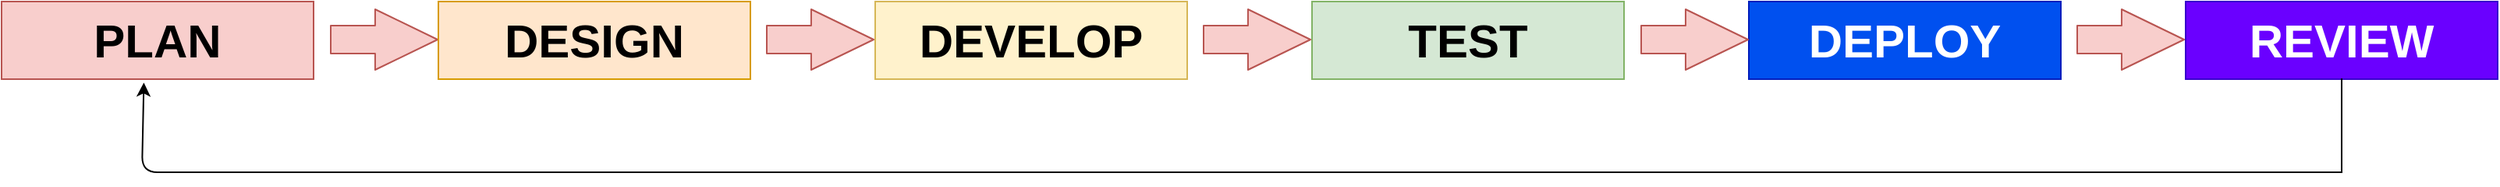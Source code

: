 <mxfile version="14.9.1" type="github">
  <diagram id="L_tTZrFMTl1hU7VAeVCe" name="Page-1">
    <mxGraphModel dx="1826" dy="619" grid="1" gridSize="10" guides="1" tooltips="1" connect="1" arrows="1" fold="1" page="1" pageScale="1" pageWidth="850" pageHeight="1100" math="0" shadow="0">
      <root>
        <mxCell id="0" />
        <mxCell id="1" parent="0" />
        <mxCell id="daMFhkPjkZNCRuurzn6w-1" value="&lt;span style=&quot;font-size: 30px&quot;&gt;&lt;b&gt;PLAN&lt;/b&gt;&lt;/span&gt;" style="rounded=0;whiteSpace=wrap;html=1;fillColor=#f8cecc;strokeColor=#b85450;" parent="1" vertex="1">
          <mxGeometry x="-850" y="330" width="200" height="50" as="geometry" />
        </mxCell>
        <mxCell id="LBmZcA2ltCLp7GCmORuJ-1" value="" style="shape=flexArrow;endArrow=classic;html=1;width=18;endSize=13.01;fillColor=#f8cecc;strokeColor=#b85450;" parent="1" edge="1">
          <mxGeometry width="50" height="50" relative="1" as="geometry">
            <mxPoint x="-639.5" y="354.5" as="sourcePoint" />
            <mxPoint x="-570" y="354.5" as="targetPoint" />
          </mxGeometry>
        </mxCell>
        <mxCell id="LBmZcA2ltCLp7GCmORuJ-5" value="" style="shape=flexArrow;endArrow=classic;html=1;width=18;endSize=13.01;fillColor=#f8cecc;strokeColor=#b85450;" parent="1" edge="1">
          <mxGeometry width="50" height="50" relative="1" as="geometry">
            <mxPoint x="-360.0" y="354.5" as="sourcePoint" />
            <mxPoint x="-290.5" y="354.5" as="targetPoint" />
          </mxGeometry>
        </mxCell>
        <mxCell id="LBmZcA2ltCLp7GCmORuJ-6" value="" style="shape=flexArrow;endArrow=classic;html=1;width=18;endSize=13.01;fillColor=#f8cecc;strokeColor=#b85450;" parent="1" edge="1">
          <mxGeometry width="50" height="50" relative="1" as="geometry">
            <mxPoint x="-80.0" y="354.5" as="sourcePoint" />
            <mxPoint x="-10.5" y="354.5" as="targetPoint" />
          </mxGeometry>
        </mxCell>
        <mxCell id="LBmZcA2ltCLp7GCmORuJ-7" value="&lt;span style=&quot;font-size: 30px&quot;&gt;&lt;b&gt;DESIGN&lt;/b&gt;&lt;/span&gt;" style="rounded=0;whiteSpace=wrap;html=1;fillColor=#ffe6cc;strokeColor=#d79b00;" parent="1" vertex="1">
          <mxGeometry x="-570" y="330" width="200" height="50" as="geometry" />
        </mxCell>
        <mxCell id="LBmZcA2ltCLp7GCmORuJ-8" value="&lt;span style=&quot;font-size: 30px&quot;&gt;&lt;b&gt;DEVELOP&lt;/b&gt;&lt;/span&gt;" style="rounded=0;whiteSpace=wrap;html=1;fillColor=#fff2cc;strokeColor=#d6b656;" parent="1" vertex="1">
          <mxGeometry x="-290" y="330" width="200" height="50" as="geometry" />
        </mxCell>
        <mxCell id="LBmZcA2ltCLp7GCmORuJ-9" value="&lt;span style=&quot;font-size: 30px&quot;&gt;&lt;b&gt;TEST&lt;/b&gt;&lt;/span&gt;" style="rounded=0;whiteSpace=wrap;html=1;fillColor=#d5e8d4;strokeColor=#82b366;" parent="1" vertex="1">
          <mxGeometry x="-10" y="330" width="200" height="50" as="geometry" />
        </mxCell>
        <mxCell id="LBmZcA2ltCLp7GCmORuJ-10" value="&lt;span style=&quot;font-size: 30px&quot;&gt;&lt;b&gt;DEPLOY&lt;/b&gt;&lt;/span&gt;" style="rounded=0;whiteSpace=wrap;html=1;fillColor=#0050ef;strokeColor=#001DBC;fontColor=#ffffff;" parent="1" vertex="1">
          <mxGeometry x="270" y="330" width="200" height="50" as="geometry" />
        </mxCell>
        <mxCell id="LBmZcA2ltCLp7GCmORuJ-12" value="&lt;span style=&quot;font-size: 30px&quot;&gt;&lt;b&gt;REVIEW&lt;/b&gt;&lt;/span&gt;" style="rounded=0;whiteSpace=wrap;html=1;fillColor=#6a00ff;strokeColor=#3700CC;fontColor=#ffffff;" parent="1" vertex="1">
          <mxGeometry x="550" y="330" width="200" height="50" as="geometry" />
        </mxCell>
        <mxCell id="LBmZcA2ltCLp7GCmORuJ-14" value="" style="shape=flexArrow;endArrow=classic;html=1;width=18;endSize=13.01;fillColor=#f8cecc;strokeColor=#b85450;" parent="1" edge="1">
          <mxGeometry width="50" height="50" relative="1" as="geometry">
            <mxPoint x="480.0" y="354.5" as="sourcePoint" />
            <mxPoint x="549.5" y="354.5" as="targetPoint" />
          </mxGeometry>
        </mxCell>
        <mxCell id="LBmZcA2ltCLp7GCmORuJ-27" value="" style="shape=partialRectangle;whiteSpace=wrap;html=1;top=0;left=0;fillColor=none;" parent="1" vertex="1">
          <mxGeometry x="530" y="380" width="120" height="60" as="geometry" />
        </mxCell>
        <mxCell id="LBmZcA2ltCLp7GCmORuJ-28" value="" style="endArrow=classic;html=1;exitX=0;exitY=1;exitDx=0;exitDy=0;entryX=0.456;entryY=1.044;entryDx=0;entryDy=0;entryPerimeter=0;" parent="1" source="LBmZcA2ltCLp7GCmORuJ-27" target="daMFhkPjkZNCRuurzn6w-1" edge="1">
          <mxGeometry width="50" height="50" relative="1" as="geometry">
            <mxPoint x="310" y="520" as="sourcePoint" />
            <mxPoint x="-630" y="440" as="targetPoint" />
            <Array as="points">
              <mxPoint x="-760" y="440" />
            </Array>
          </mxGeometry>
        </mxCell>
        <mxCell id="6mWh7MITie991KnJmIVr-2" value="" style="shape=flexArrow;endArrow=classic;html=1;width=18;endSize=13.01;fillColor=#f8cecc;strokeColor=#b85450;" edge="1" parent="1">
          <mxGeometry width="50" height="50" relative="1" as="geometry">
            <mxPoint x="200.5" y="354.5" as="sourcePoint" />
            <mxPoint x="270.0" y="354.5" as="targetPoint" />
          </mxGeometry>
        </mxCell>
      </root>
    </mxGraphModel>
  </diagram>
</mxfile>
